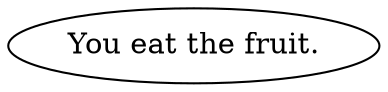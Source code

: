 digraph MUTFRUIT {
  "start" [style=filled       fillcolor="#FFFFFF"       color="#000000"]
  "start" [label="You eat the fruit."]
}